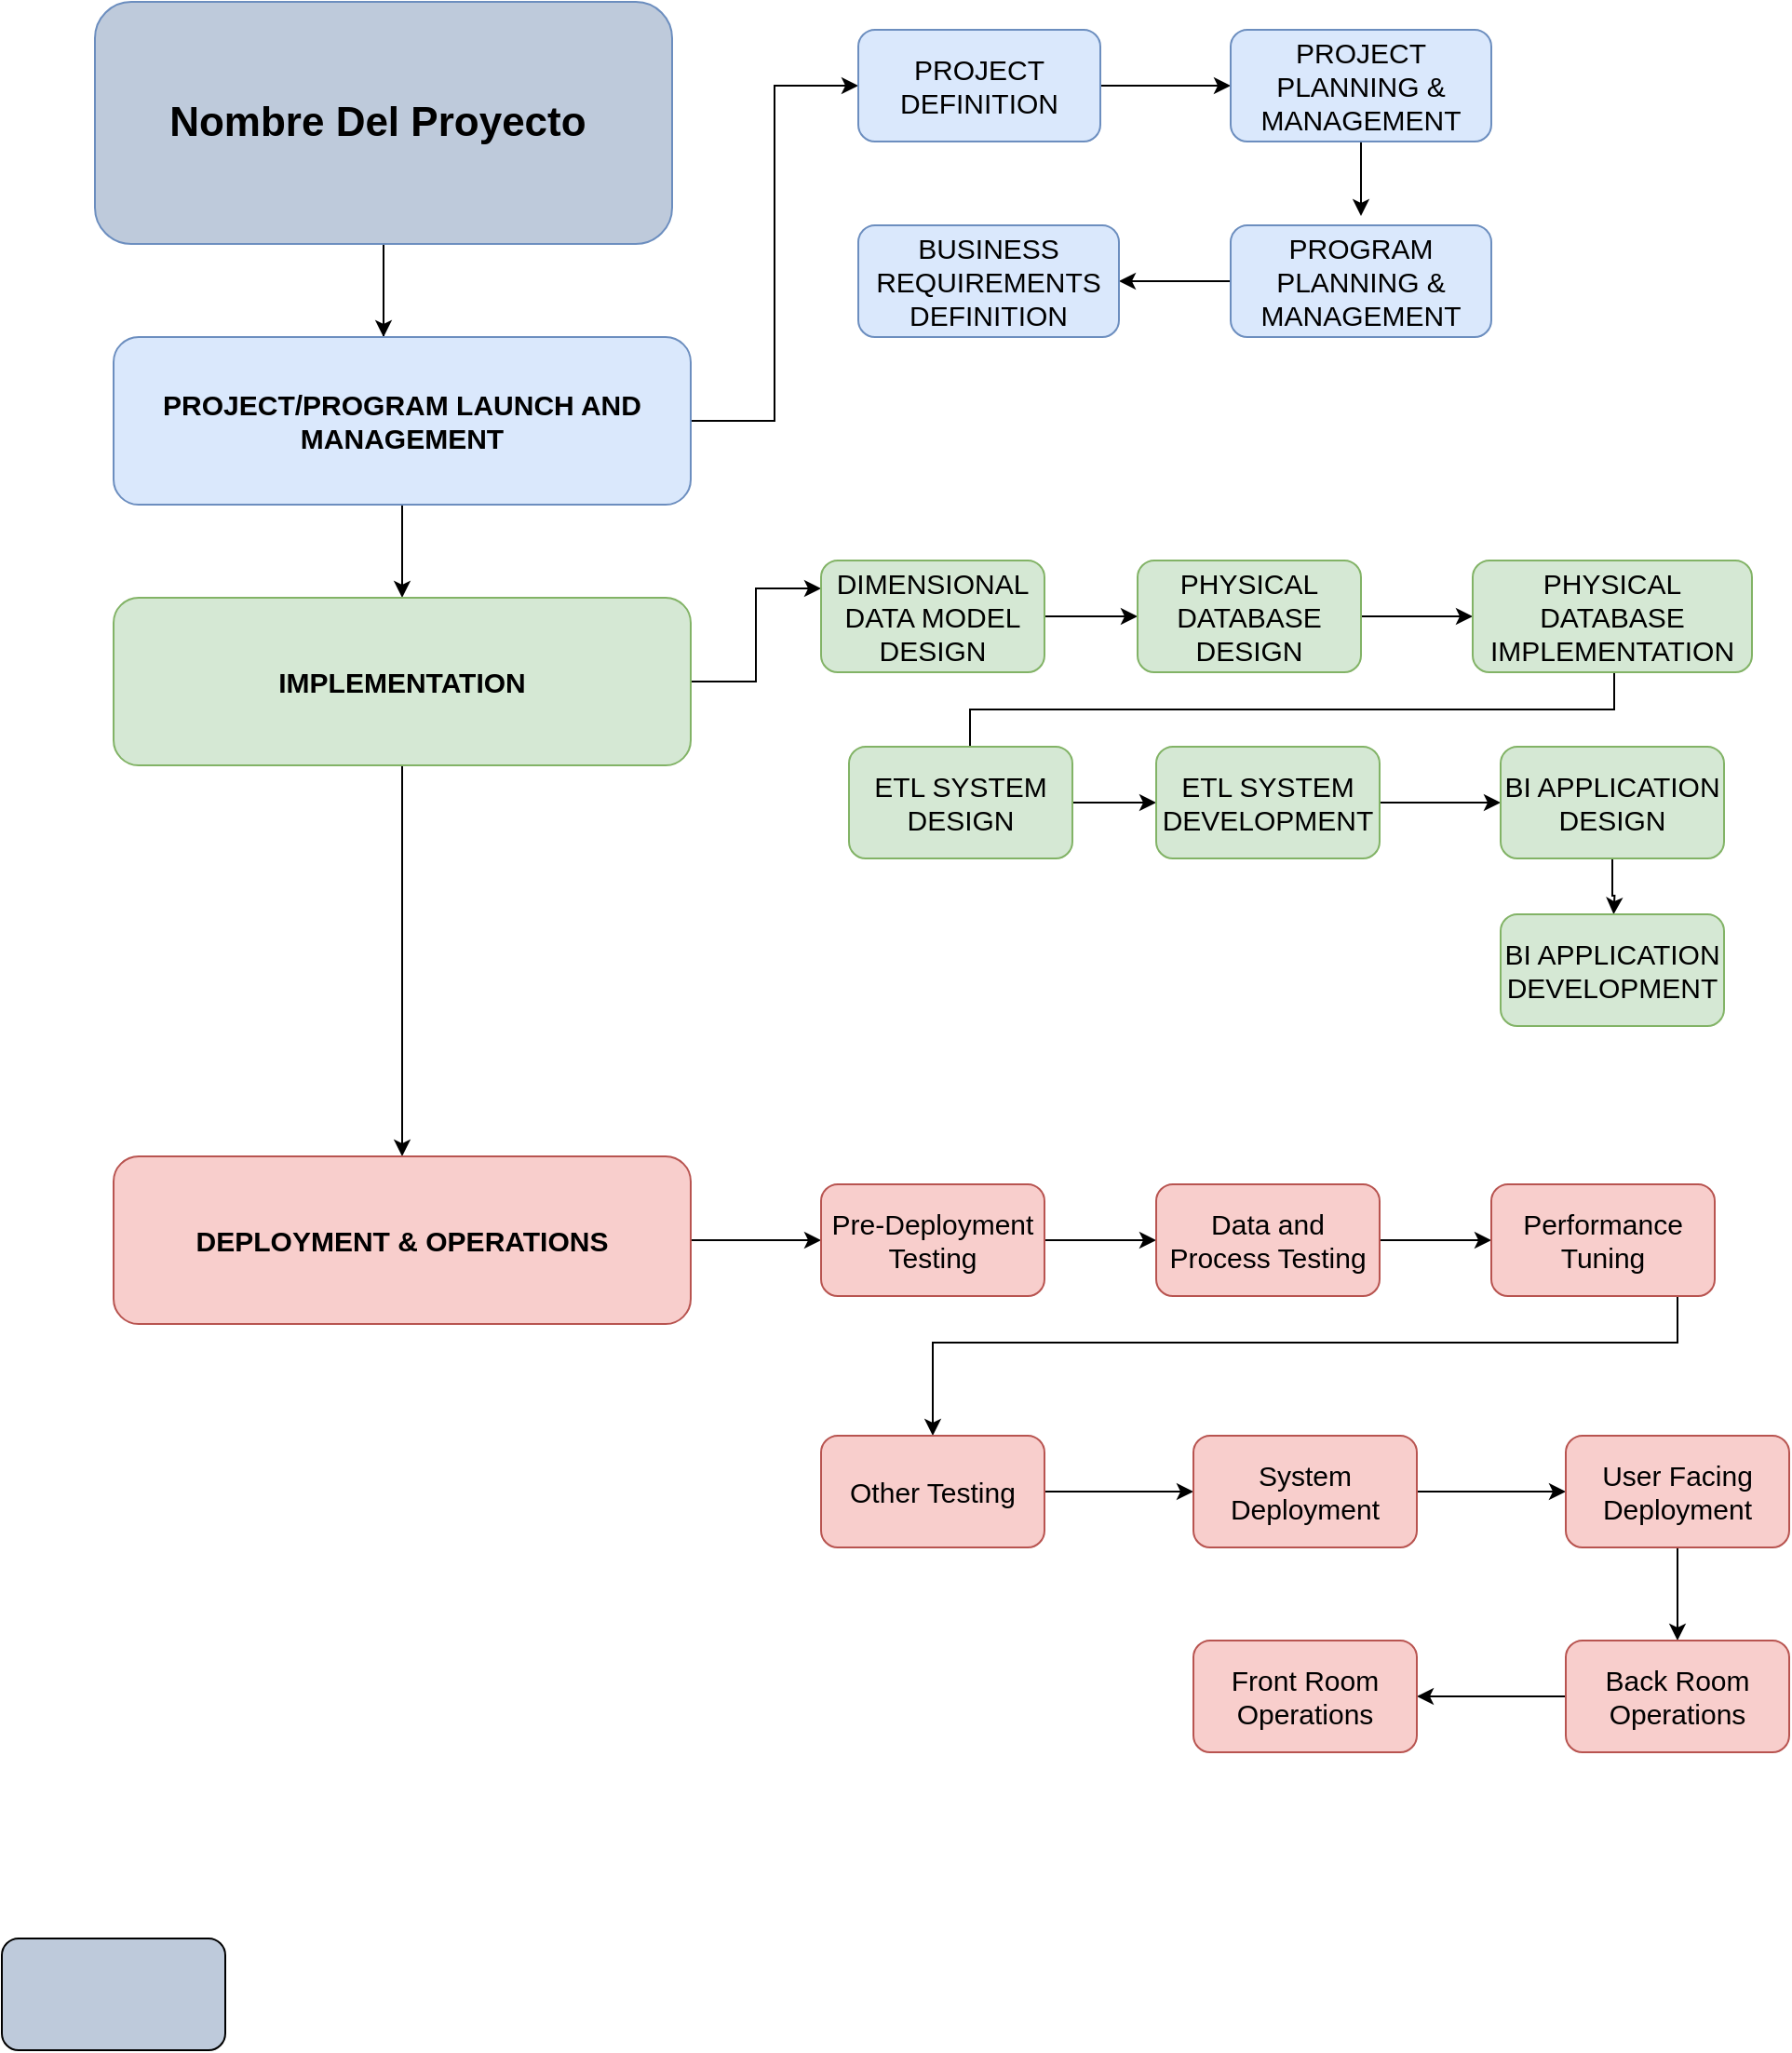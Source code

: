 <mxfile type="github" version="12.1.1" pages="1">
  <diagram id="6a731a19-8d31-9384-78a2-239565b7b9f0" name="Page-1">
    <mxGraphModel grid="1" dx="1220" dy="660" gridSize="10" guides="1" tooltips="1" connect="1" arrows="1" fold="1" page="1" pageScale="1" pageWidth="1169" pageHeight="827" background="#ffffff" math="0" shadow="0">
      <root>
        <mxCell id="0"/>
        <mxCell id="1" parent="0"/>
        <mxCell id="T4d4wd5CuioazKSg51IY-1782" parent="1" style="edgeStyle=orthogonalEdgeStyle;rounded=0;orthogonalLoop=1;jettySize=auto;html=1;" edge="1" target="T4d4wd5CuioazKSg51IY-1781" source="T4d4wd5CuioazKSg51IY-1779">
          <mxGeometry as="geometry" relative="1">
            <Array as="points">
              <mxPoint x="176" y="200"/>
              <mxPoint x="180" y="200"/>
            </Array>
          </mxGeometry>
        </mxCell>
        <mxCell id="T4d4wd5CuioazKSg51IY-1793" parent="1" style="edgeStyle=orthogonalEdgeStyle;rounded=0;orthogonalLoop=1;jettySize=auto;html=1;fontSize=15;entryX=0.5;entryY=0;entryDx=0;entryDy=0;" edge="1" target="T4d4wd5CuioazKSg51IY-1792" source="T4d4wd5CuioazKSg51IY-1779">
          <mxGeometry as="geometry" relative="1">
            <mxPoint as="targetPoint" x="200" y="300"/>
          </mxGeometry>
        </mxCell>
        <mxCell id="T4d4wd5CuioazKSg51IY-1779" value="&lt;font style=&quot;font-size: 22px&quot;&gt;&lt;b&gt;Nombre Del Proyecto&amp;nbsp;&lt;/b&gt;&lt;/font&gt;" parent="1" style="rounded=1;whiteSpace=wrap;html=1;fillColor=#BECADB;strokeColor=#6c8ebf;" vertex="1">
          <mxGeometry as="geometry" x="70" y="10" width="310" height="130"/>
        </mxCell>
        <mxCell id="T4d4wd5CuioazKSg51IY-1788" parent="1" style="edgeStyle=orthogonalEdgeStyle;rounded=0;orthogonalLoop=1;jettySize=auto;html=1;entryX=0;entryY=0.5;entryDx=0;entryDy=0;fontSize=15;" edge="1" target="T4d4wd5CuioazKSg51IY-1784" source="T4d4wd5CuioazKSg51IY-1781">
          <mxGeometry as="geometry" relative="1"/>
        </mxCell>
        <mxCell id="T4d4wd5CuioazKSg51IY-1781" value="PROJECT/PROGRAM LAUNCH AND MANAGEMENT" parent="1" style="rounded=1;whiteSpace=wrap;html=1;fontSize=15;fillColor=#dae8fc;strokeColor=#6c8ebf;fontStyle=1" vertex="1">
          <mxGeometry as="geometry" x="80" y="190" width="310" height="90"/>
        </mxCell>
        <mxCell id="T4d4wd5CuioazKSg51IY-1804" parent="1" style="edgeStyle=orthogonalEdgeStyle;rounded=0;orthogonalLoop=1;jettySize=auto;html=1;entryX=0;entryY=0.5;entryDx=0;entryDy=0;fontSize=15;" edge="1" target="T4d4wd5CuioazKSg51IY-1785" source="T4d4wd5CuioazKSg51IY-1784">
          <mxGeometry as="geometry" relative="1"/>
        </mxCell>
        <mxCell id="T4d4wd5CuioazKSg51IY-1784" value="PROJECT DEFINITION" parent="1" style="rounded=1;whiteSpace=wrap;html=1;fontSize=15;fillColor=#dae8fc;strokeColor=#6c8ebf;" vertex="1">
          <mxGeometry as="geometry" x="480" y="25" width="130" height="60"/>
        </mxCell>
        <mxCell id="T4d4wd5CuioazKSg51IY-1805" parent="1" style="edgeStyle=orthogonalEdgeStyle;rounded=0;orthogonalLoop=1;jettySize=auto;html=1;fontSize=15;" edge="1" source="T4d4wd5CuioazKSg51IY-1785">
          <mxGeometry as="geometry" relative="1">
            <mxPoint as="targetPoint" x="750.0" y="125"/>
          </mxGeometry>
        </mxCell>
        <mxCell id="T4d4wd5CuioazKSg51IY-1785" value="PROJECT PLANNING &amp;amp; MANAGEMENT" parent="1" style="rounded=1;whiteSpace=wrap;html=1;fontSize=15;fillColor=#dae8fc;strokeColor=#6c8ebf;" vertex="1">
          <mxGeometry as="geometry" x="680" y="25" width="140" height="60"/>
        </mxCell>
        <mxCell id="T4d4wd5CuioazKSg51IY-1806" parent="1" style="edgeStyle=orthogonalEdgeStyle;rounded=0;orthogonalLoop=1;jettySize=auto;html=1;fontSize=15;" edge="1" target="T4d4wd5CuioazKSg51IY-1787" source="T4d4wd5CuioazKSg51IY-1786">
          <mxGeometry as="geometry" relative="1"/>
        </mxCell>
        <mxCell id="T4d4wd5CuioazKSg51IY-1786" value="PROGRAM PLANNING &amp;amp; MANAGEMENT" parent="1" style="rounded=1;whiteSpace=wrap;html=1;fontSize=15;fillColor=#dae8fc;strokeColor=#6c8ebf;" vertex="1">
          <mxGeometry as="geometry" x="680" y="130" width="140" height="60"/>
        </mxCell>
        <mxCell id="T4d4wd5CuioazKSg51IY-1787" value="BUSINESS REQUIREMENTS DEFINITION" parent="1" style="rounded=1;whiteSpace=wrap;html=1;fontSize=15;fillColor=#dae8fc;strokeColor=#6c8ebf;" vertex="1">
          <mxGeometry as="geometry" x="480" y="130" width="140" height="60"/>
        </mxCell>
        <mxCell id="T4d4wd5CuioazKSg51IY-1807" parent="1" style="edgeStyle=orthogonalEdgeStyle;rounded=0;orthogonalLoop=1;jettySize=auto;html=1;entryX=0;entryY=0.25;entryDx=0;entryDy=0;fontSize=15;" edge="1" target="T4d4wd5CuioazKSg51IY-1797" source="T4d4wd5CuioazKSg51IY-1792">
          <mxGeometry as="geometry" relative="1"/>
        </mxCell>
        <mxCell id="1AFJzJq5nVhSdo0ociLi-2" value="" parent="1" style="edgeStyle=orthogonalEdgeStyle;rounded=0;orthogonalLoop=1;jettySize=auto;html=1;" edge="1" target="1AFJzJq5nVhSdo0ociLi-1" source="T4d4wd5CuioazKSg51IY-1792">
          <mxGeometry as="geometry" relative="1"/>
        </mxCell>
        <mxCell id="T4d4wd5CuioazKSg51IY-1792" value="IMPLEMENTATION" parent="1" style="rounded=1;whiteSpace=wrap;html=1;fontSize=15;fillColor=#d5e8d4;strokeColor=#82b366;fontStyle=1" vertex="1">
          <mxGeometry as="geometry" x="80" y="330" width="310" height="90"/>
        </mxCell>
        <mxCell id="1AFJzJq5nVhSdo0ociLi-20" parent="1" style="edgeStyle=orthogonalEdgeStyle;rounded=0;orthogonalLoop=1;jettySize=auto;html=1;entryX=0;entryY=0.5;entryDx=0;entryDy=0;" edge="1" target="1AFJzJq5nVhSdo0ociLi-3" source="1AFJzJq5nVhSdo0ociLi-1">
          <mxGeometry as="geometry" relative="1"/>
        </mxCell>
        <mxCell id="1AFJzJq5nVhSdo0ociLi-1" value="DEPLOYMENT &amp;amp; OPERATIONS" parent="1" style="rounded=1;whiteSpace=wrap;html=1;fontSize=15;fillColor=#f8cecc;strokeColor=#b85450;fontStyle=1" vertex="1">
          <mxGeometry as="geometry" x="80" y="630" width="310" height="90"/>
        </mxCell>
        <mxCell id="T4d4wd5CuioazKSg51IY-1808" parent="1" style="edgeStyle=orthogonalEdgeStyle;rounded=0;orthogonalLoop=1;jettySize=auto;html=1;fontSize=15;" edge="1" target="T4d4wd5CuioazKSg51IY-1798" source="T4d4wd5CuioazKSg51IY-1797">
          <mxGeometry as="geometry" relative="1"/>
        </mxCell>
        <mxCell id="T4d4wd5CuioazKSg51IY-1797" value="DIMENSIONAL DATA MODEL DESIGN" parent="1" style="rounded=1;whiteSpace=wrap;html=1;fillColor=#d5e8d4;fontSize=15;strokeColor=#82b366;" vertex="1">
          <mxGeometry as="geometry" x="460" y="310" width="120" height="60"/>
        </mxCell>
        <mxCell id="T4d4wd5CuioazKSg51IY-1809" parent="1" style="edgeStyle=orthogonalEdgeStyle;rounded=0;orthogonalLoop=1;jettySize=auto;html=1;entryX=0;entryY=0.5;entryDx=0;entryDy=0;fontSize=15;" edge="1" target="T4d4wd5CuioazKSg51IY-1799" source="T4d4wd5CuioazKSg51IY-1798">
          <mxGeometry as="geometry" relative="1"/>
        </mxCell>
        <mxCell id="T4d4wd5CuioazKSg51IY-1798" value="PHYSICAL DATABASE DESIGN" parent="1" style="rounded=1;whiteSpace=wrap;html=1;fillColor=#d5e8d4;fontSize=15;strokeColor=#82b366;" vertex="1">
          <mxGeometry as="geometry" x="630" y="310" width="120" height="60"/>
        </mxCell>
        <mxCell id="T4d4wd5CuioazKSg51IY-1810" parent="1" style="edgeStyle=orthogonalEdgeStyle;rounded=0;orthogonalLoop=1;jettySize=auto;html=1;entryX=1;entryY=0.75;entryDx=0;entryDy=0;fontSize=15;" edge="1" target="T4d4wd5CuioazKSg51IY-1800" source="T4d4wd5CuioazKSg51IY-1799">
          <mxGeometry as="geometry" relative="1">
            <Array as="points">
              <mxPoint x="886" y="390"/>
              <mxPoint x="540" y="390"/>
              <mxPoint x="540" y="436"/>
              <mxPoint x="580" y="436"/>
            </Array>
          </mxGeometry>
        </mxCell>
        <mxCell id="T4d4wd5CuioazKSg51IY-1799" value="PHYSICAL DATABASE IMPLEMENTATION" parent="1" style="rounded=1;whiteSpace=wrap;html=1;fillColor=#d5e8d4;fontSize=15;strokeColor=#82b366;" vertex="1">
          <mxGeometry as="geometry" x="810" y="310" width="150" height="60"/>
        </mxCell>
        <mxCell id="T4d4wd5CuioazKSg51IY-1811" parent="1" style="edgeStyle=orthogonalEdgeStyle;rounded=0;orthogonalLoop=1;jettySize=auto;html=1;fontSize=15;" edge="1" target="T4d4wd5CuioazKSg51IY-1801" source="T4d4wd5CuioazKSg51IY-1800">
          <mxGeometry as="geometry" relative="1"/>
        </mxCell>
        <mxCell id="T4d4wd5CuioazKSg51IY-1800" value="ETL SYSTEM DESIGN" parent="1" style="rounded=1;whiteSpace=wrap;html=1;fillColor=#d5e8d4;fontSize=15;strokeColor=#82b366;" vertex="1">
          <mxGeometry as="geometry" x="475" y="410" width="120" height="60"/>
        </mxCell>
        <mxCell id="T4d4wd5CuioazKSg51IY-1812" parent="1" style="edgeStyle=orthogonalEdgeStyle;rounded=0;orthogonalLoop=1;jettySize=auto;html=1;fontSize=15;" edge="1" target="T4d4wd5CuioazKSg51IY-1802" source="T4d4wd5CuioazKSg51IY-1801">
          <mxGeometry as="geometry" relative="1"/>
        </mxCell>
        <mxCell id="T4d4wd5CuioazKSg51IY-1801" value="ETL SYSTEM DEVELOPMENT" parent="1" style="rounded=1;whiteSpace=wrap;html=1;fillColor=#d5e8d4;fontSize=15;strokeColor=#82b366;" vertex="1">
          <mxGeometry as="geometry" x="640" y="410" width="120" height="60"/>
        </mxCell>
        <mxCell id="T4d4wd5CuioazKSg51IY-1816" parent="1" style="edgeStyle=orthogonalEdgeStyle;rounded=0;orthogonalLoop=1;jettySize=auto;html=1;entryX=0.5;entryY=0;entryDx=0;entryDy=0;fontSize=15;" edge="1" source="T4d4wd5CuioazKSg51IY-1802">
          <mxGeometry as="geometry" relative="1">
            <mxPoint as="targetPoint" x="885.714" y="500"/>
          </mxGeometry>
        </mxCell>
        <mxCell id="T4d4wd5CuioazKSg51IY-1802" value="BI APPLICATION DESIGN" parent="1" style="rounded=1;whiteSpace=wrap;html=1;fillColor=#d5e8d4;fontSize=15;strokeColor=#82b366;" vertex="1">
          <mxGeometry as="geometry" x="825" y="410" width="120" height="60"/>
        </mxCell>
        <mxCell id="T4d4wd5CuioazKSg51IY-1803" value="BI APPLICATION DEVELOPMENT" parent="1" style="rounded=1;whiteSpace=wrap;html=1;fillColor=#d5e8d4;fontSize=15;strokeColor=#82b366;" vertex="1">
          <mxGeometry as="geometry" x="825" y="500" width="120" height="60"/>
        </mxCell>
        <mxCell id="T4d4wd5CuioazKSg51IY-1813" value="" parent="1" style="rounded=1;whiteSpace=wrap;html=1;fillColor=#BECADB;fontSize=15;" vertex="1">
          <mxGeometry as="geometry" x="20" y="1050" width="120" height="60"/>
        </mxCell>
        <mxCell id="1AFJzJq5nVhSdo0ociLi-5" value="" parent="1" style="edgeStyle=orthogonalEdgeStyle;rounded=0;orthogonalLoop=1;jettySize=auto;html=1;" edge="1" target="1AFJzJq5nVhSdo0ociLi-4" source="1AFJzJq5nVhSdo0ociLi-3">
          <mxGeometry as="geometry" relative="1"/>
        </mxCell>
        <mxCell id="1AFJzJq5nVhSdo0ociLi-3" value="Pre-Deployment Testing" parent="1" style="rounded=1;whiteSpace=wrap;html=1;fillColor=#f8cecc;fontSize=15;strokeColor=#b85450;" vertex="1">
          <mxGeometry as="geometry" x="460" y="645" width="120" height="60"/>
        </mxCell>
        <mxCell id="1AFJzJq5nVhSdo0ociLi-7" value="" parent="1" style="edgeStyle=orthogonalEdgeStyle;rounded=0;orthogonalLoop=1;jettySize=auto;html=1;" edge="1" target="1AFJzJq5nVhSdo0ociLi-6" source="1AFJzJq5nVhSdo0ociLi-4">
          <mxGeometry as="geometry" relative="1"/>
        </mxCell>
        <mxCell id="1AFJzJq5nVhSdo0ociLi-4" value="Data and Process Testing" parent="1" style="rounded=1;whiteSpace=wrap;html=1;fillColor=#f8cecc;fontSize=15;strokeColor=#b85450;" vertex="1">
          <mxGeometry as="geometry" x="640" y="645" width="120" height="60"/>
        </mxCell>
        <mxCell id="1AFJzJq5nVhSdo0ociLi-9" value="" parent="1" style="edgeStyle=orthogonalEdgeStyle;rounded=0;orthogonalLoop=1;jettySize=auto;html=1;" edge="1" target="1AFJzJq5nVhSdo0ociLi-8" source="1AFJzJq5nVhSdo0ociLi-6">
          <mxGeometry as="geometry" relative="1">
            <Array as="points">
              <mxPoint x="920" y="730"/>
              <mxPoint x="520" y="730"/>
            </Array>
          </mxGeometry>
        </mxCell>
        <mxCell id="1AFJzJq5nVhSdo0ociLi-6" value="Performance Tuning" parent="1" style="rounded=1;whiteSpace=wrap;html=1;fillColor=#f8cecc;fontSize=15;strokeColor=#b85450;" vertex="1">
          <mxGeometry as="geometry" x="820" y="645" width="120" height="60"/>
        </mxCell>
        <mxCell id="1AFJzJq5nVhSdo0ociLi-11" value="" parent="1" style="edgeStyle=orthogonalEdgeStyle;rounded=0;orthogonalLoop=1;jettySize=auto;html=1;" edge="1" target="1AFJzJq5nVhSdo0ociLi-10" source="1AFJzJq5nVhSdo0ociLi-8">
          <mxGeometry as="geometry" relative="1"/>
        </mxCell>
        <mxCell id="1AFJzJq5nVhSdo0ociLi-8" value="Other Testing" parent="1" style="rounded=1;whiteSpace=wrap;html=1;fillColor=#f8cecc;fontSize=15;strokeColor=#b85450;" vertex="1">
          <mxGeometry as="geometry" x="460" y="780" width="120" height="60"/>
        </mxCell>
        <mxCell id="1AFJzJq5nVhSdo0ociLi-13" value="" parent="1" style="edgeStyle=orthogonalEdgeStyle;rounded=0;orthogonalLoop=1;jettySize=auto;html=1;" edge="1" target="1AFJzJq5nVhSdo0ociLi-12" source="1AFJzJq5nVhSdo0ociLi-10">
          <mxGeometry as="geometry" relative="1"/>
        </mxCell>
        <mxCell id="1AFJzJq5nVhSdo0ociLi-10" value="System Deployment" parent="1" style="rounded=1;whiteSpace=wrap;html=1;fillColor=#f8cecc;fontSize=15;strokeColor=#b85450;" vertex="1">
          <mxGeometry as="geometry" x="660" y="780" width="120" height="60"/>
        </mxCell>
        <mxCell id="1AFJzJq5nVhSdo0ociLi-17" value="" parent="1" style="edgeStyle=orthogonalEdgeStyle;rounded=0;orthogonalLoop=1;jettySize=auto;html=1;" edge="1" target="1AFJzJq5nVhSdo0ociLi-16" source="1AFJzJq5nVhSdo0ociLi-12">
          <mxGeometry as="geometry" relative="1"/>
        </mxCell>
        <mxCell id="1AFJzJq5nVhSdo0ociLi-12" value="User Facing Deployment" parent="1" style="rounded=1;whiteSpace=wrap;html=1;fillColor=#f8cecc;fontSize=15;strokeColor=#b85450;" vertex="1">
          <mxGeometry as="geometry" x="860" y="780" width="120" height="60"/>
        </mxCell>
        <mxCell id="1AFJzJq5nVhSdo0ociLi-19" value="" parent="1" style="edgeStyle=orthogonalEdgeStyle;rounded=0;orthogonalLoop=1;jettySize=auto;html=1;" edge="1" target="1AFJzJq5nVhSdo0ociLi-18" source="1AFJzJq5nVhSdo0ociLi-16">
          <mxGeometry as="geometry" relative="1"/>
        </mxCell>
        <mxCell id="1AFJzJq5nVhSdo0ociLi-16" value="Back Room Operations" parent="1" style="rounded=1;whiteSpace=wrap;html=1;fillColor=#f8cecc;fontSize=15;strokeColor=#b85450;" vertex="1">
          <mxGeometry as="geometry" x="860" y="890" width="120" height="60"/>
        </mxCell>
        <mxCell id="1AFJzJq5nVhSdo0ociLi-18" value="Front Room Operations" parent="1" style="rounded=1;whiteSpace=wrap;html=1;fillColor=#f8cecc;fontSize=15;strokeColor=#b85450;" vertex="1">
          <mxGeometry as="geometry" x="660" y="890" width="120" height="60"/>
        </mxCell>
      </root>
    </mxGraphModel>
  </diagram>
</mxfile>
